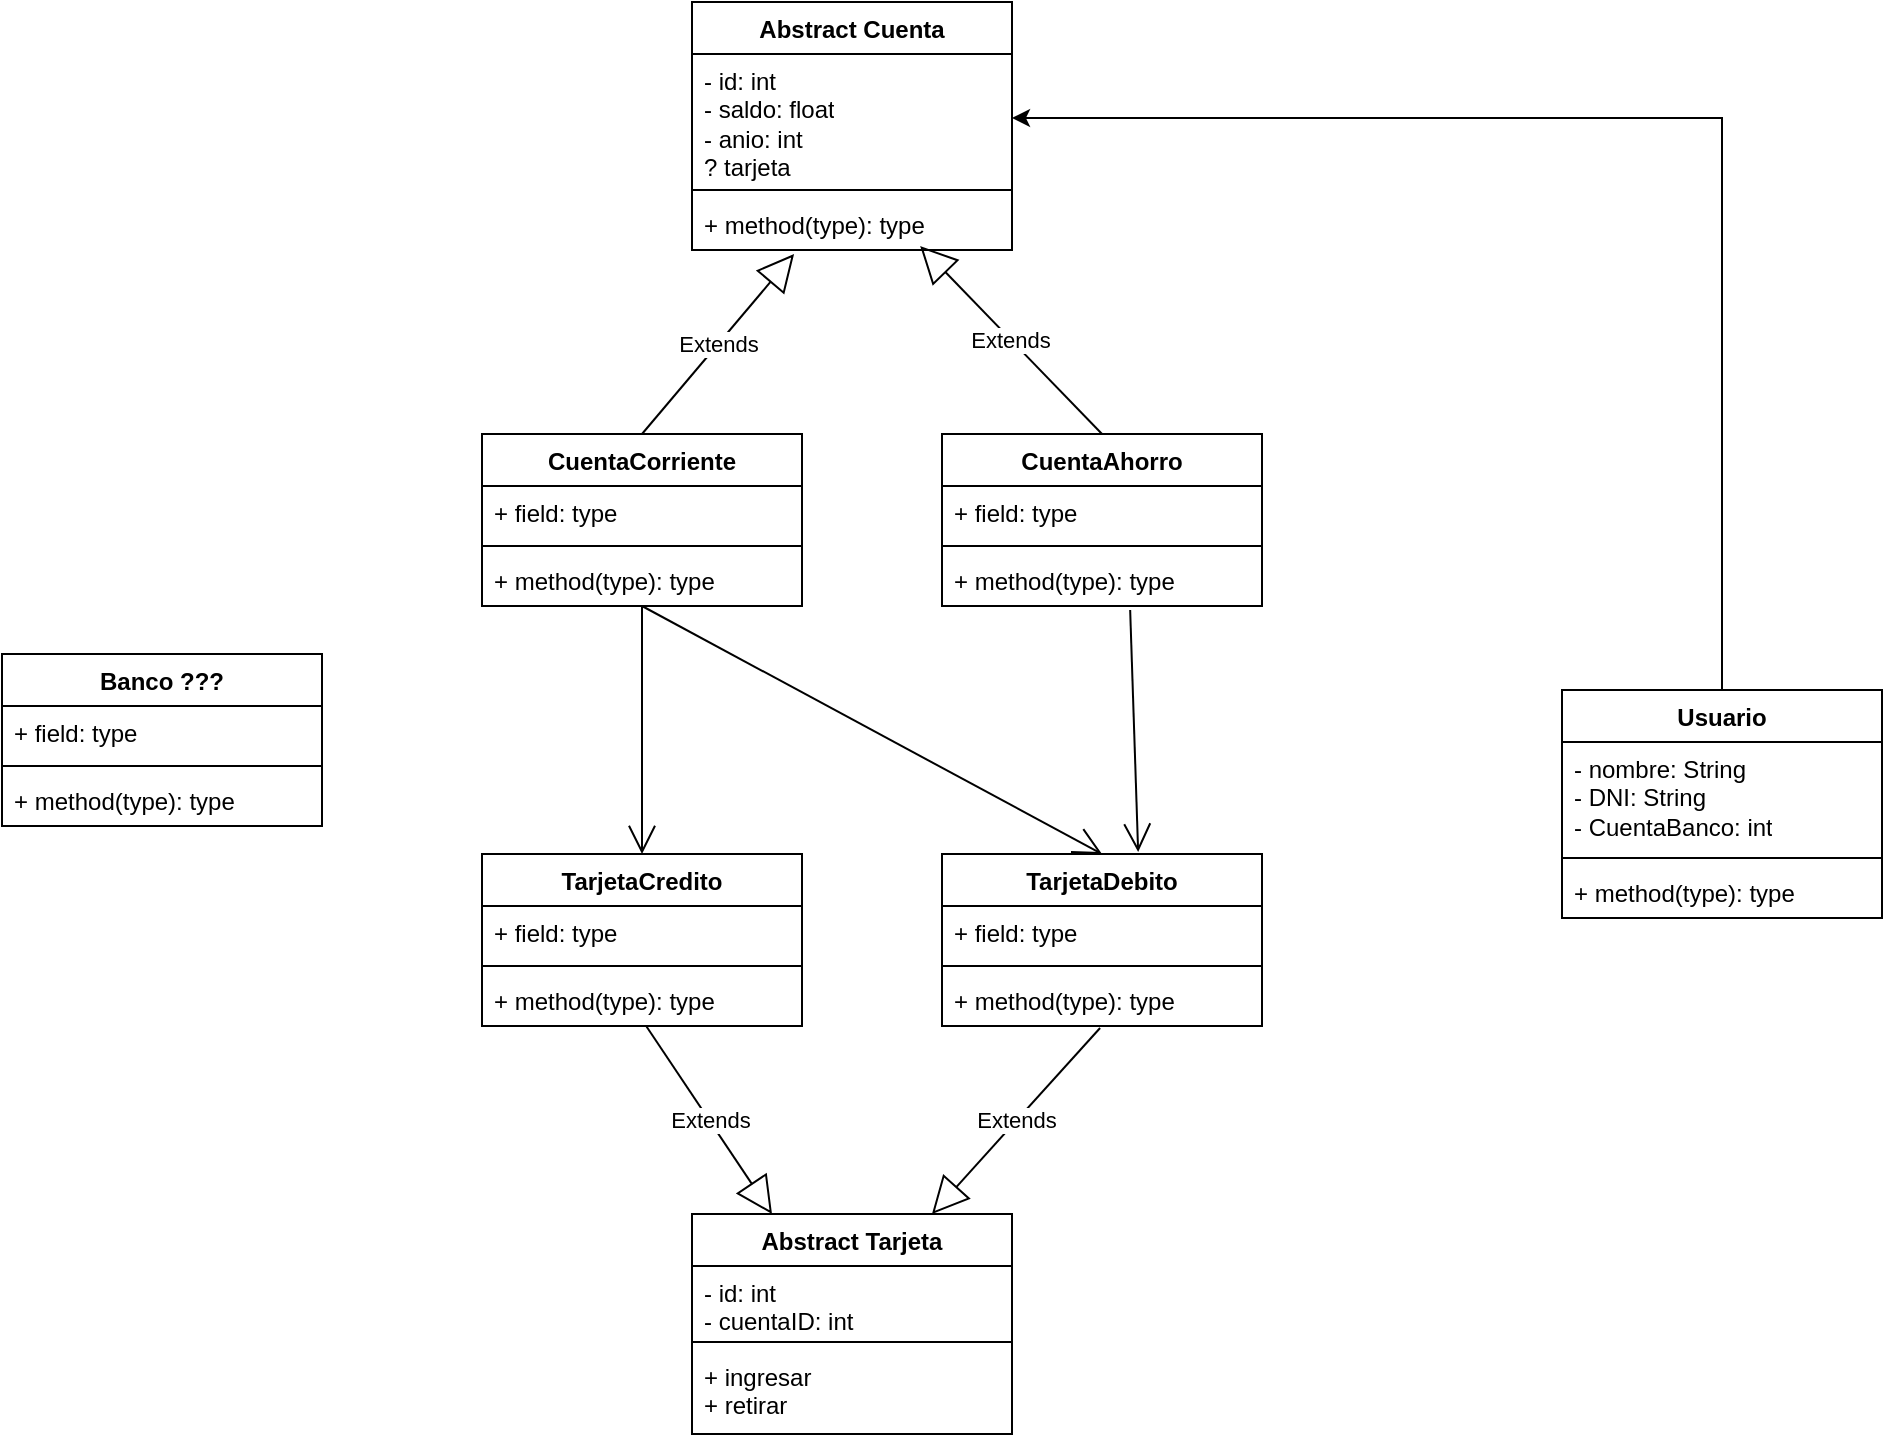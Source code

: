 <mxfile version="24.4.14" type="device">
  <diagram name="Página-1" id="jQjI7SrMtNe2loCc61yf">
    <mxGraphModel dx="1674" dy="814" grid="1" gridSize="10" guides="1" tooltips="1" connect="1" arrows="1" fold="1" page="1" pageScale="1" pageWidth="827" pageHeight="1169" math="0" shadow="0">
      <root>
        <mxCell id="0" />
        <mxCell id="1" parent="0" />
        <mxCell id="ISkzdAx0287mGwte3rw3-41" style="edgeStyle=orthogonalEdgeStyle;rounded=0;orthogonalLoop=1;jettySize=auto;html=1;entryX=1;entryY=0.5;entryDx=0;entryDy=0;" edge="1" parent="1" source="ISkzdAx0287mGwte3rw3-1" target="ISkzdAx0287mGwte3rw3-6">
          <mxGeometry relative="1" as="geometry" />
        </mxCell>
        <mxCell id="ISkzdAx0287mGwte3rw3-1" value="Usuario" style="swimlane;fontStyle=1;align=center;verticalAlign=top;childLayout=stackLayout;horizontal=1;startSize=26;horizontalStack=0;resizeParent=1;resizeParentMax=0;resizeLast=0;collapsible=1;marginBottom=0;whiteSpace=wrap;html=1;" vertex="1" parent="1">
          <mxGeometry x="840" y="528" width="160" height="114" as="geometry" />
        </mxCell>
        <mxCell id="ISkzdAx0287mGwte3rw3-2" value="- nombre: String&lt;div&gt;- DNI: String&lt;/div&gt;&lt;div&gt;- CuentaBanco: int&lt;/div&gt;" style="text;strokeColor=none;fillColor=none;align=left;verticalAlign=top;spacingLeft=4;spacingRight=4;overflow=hidden;rotatable=0;points=[[0,0.5],[1,0.5]];portConstraint=eastwest;whiteSpace=wrap;html=1;" vertex="1" parent="ISkzdAx0287mGwte3rw3-1">
          <mxGeometry y="26" width="160" height="54" as="geometry" />
        </mxCell>
        <mxCell id="ISkzdAx0287mGwte3rw3-3" value="" style="line;strokeWidth=1;fillColor=none;align=left;verticalAlign=middle;spacingTop=-1;spacingLeft=3;spacingRight=3;rotatable=0;labelPosition=right;points=[];portConstraint=eastwest;strokeColor=inherit;" vertex="1" parent="ISkzdAx0287mGwte3rw3-1">
          <mxGeometry y="80" width="160" height="8" as="geometry" />
        </mxCell>
        <mxCell id="ISkzdAx0287mGwte3rw3-4" value="+ method(type): type" style="text;strokeColor=none;fillColor=none;align=left;verticalAlign=top;spacingLeft=4;spacingRight=4;overflow=hidden;rotatable=0;points=[[0,0.5],[1,0.5]];portConstraint=eastwest;whiteSpace=wrap;html=1;" vertex="1" parent="ISkzdAx0287mGwte3rw3-1">
          <mxGeometry y="88" width="160" height="26" as="geometry" />
        </mxCell>
        <mxCell id="ISkzdAx0287mGwte3rw3-5" value="Abstract Cuenta" style="swimlane;fontStyle=1;align=center;verticalAlign=top;childLayout=stackLayout;horizontal=1;startSize=26;horizontalStack=0;resizeParent=1;resizeParentMax=0;resizeLast=0;collapsible=1;marginBottom=0;whiteSpace=wrap;html=1;" vertex="1" parent="1">
          <mxGeometry x="405" y="184" width="160" height="124" as="geometry" />
        </mxCell>
        <mxCell id="ISkzdAx0287mGwte3rw3-6" value="- id: int&lt;div&gt;- saldo: float&lt;/div&gt;&lt;div&gt;- anio: int&lt;/div&gt;&lt;div&gt;? tarjeta&lt;/div&gt;" style="text;strokeColor=none;fillColor=none;align=left;verticalAlign=top;spacingLeft=4;spacingRight=4;overflow=hidden;rotatable=0;points=[[0,0.5],[1,0.5]];portConstraint=eastwest;whiteSpace=wrap;html=1;" vertex="1" parent="ISkzdAx0287mGwte3rw3-5">
          <mxGeometry y="26" width="160" height="64" as="geometry" />
        </mxCell>
        <mxCell id="ISkzdAx0287mGwte3rw3-7" value="" style="line;strokeWidth=1;fillColor=none;align=left;verticalAlign=middle;spacingTop=-1;spacingLeft=3;spacingRight=3;rotatable=0;labelPosition=right;points=[];portConstraint=eastwest;strokeColor=inherit;" vertex="1" parent="ISkzdAx0287mGwte3rw3-5">
          <mxGeometry y="90" width="160" height="8" as="geometry" />
        </mxCell>
        <mxCell id="ISkzdAx0287mGwte3rw3-8" value="+ method(type): type" style="text;strokeColor=none;fillColor=none;align=left;verticalAlign=top;spacingLeft=4;spacingRight=4;overflow=hidden;rotatable=0;points=[[0,0.5],[1,0.5]];portConstraint=eastwest;whiteSpace=wrap;html=1;" vertex="1" parent="ISkzdAx0287mGwte3rw3-5">
          <mxGeometry y="98" width="160" height="26" as="geometry" />
        </mxCell>
        <mxCell id="ISkzdAx0287mGwte3rw3-9" value="CuentaCorriente" style="swimlane;fontStyle=1;align=center;verticalAlign=top;childLayout=stackLayout;horizontal=1;startSize=26;horizontalStack=0;resizeParent=1;resizeParentMax=0;resizeLast=0;collapsible=1;marginBottom=0;whiteSpace=wrap;html=1;" vertex="1" parent="1">
          <mxGeometry x="300" y="400" width="160" height="86" as="geometry" />
        </mxCell>
        <mxCell id="ISkzdAx0287mGwte3rw3-10" value="+ field: type" style="text;strokeColor=none;fillColor=none;align=left;verticalAlign=top;spacingLeft=4;spacingRight=4;overflow=hidden;rotatable=0;points=[[0,0.5],[1,0.5]];portConstraint=eastwest;whiteSpace=wrap;html=1;" vertex="1" parent="ISkzdAx0287mGwte3rw3-9">
          <mxGeometry y="26" width="160" height="26" as="geometry" />
        </mxCell>
        <mxCell id="ISkzdAx0287mGwte3rw3-11" value="" style="line;strokeWidth=1;fillColor=none;align=left;verticalAlign=middle;spacingTop=-1;spacingLeft=3;spacingRight=3;rotatable=0;labelPosition=right;points=[];portConstraint=eastwest;strokeColor=inherit;" vertex="1" parent="ISkzdAx0287mGwte3rw3-9">
          <mxGeometry y="52" width="160" height="8" as="geometry" />
        </mxCell>
        <mxCell id="ISkzdAx0287mGwte3rw3-12" value="+ method(type): type" style="text;strokeColor=none;fillColor=none;align=left;verticalAlign=top;spacingLeft=4;spacingRight=4;overflow=hidden;rotatable=0;points=[[0,0.5],[1,0.5]];portConstraint=eastwest;whiteSpace=wrap;html=1;" vertex="1" parent="ISkzdAx0287mGwte3rw3-9">
          <mxGeometry y="60" width="160" height="26" as="geometry" />
        </mxCell>
        <mxCell id="ISkzdAx0287mGwte3rw3-14" value="CuentaAhorro" style="swimlane;fontStyle=1;align=center;verticalAlign=top;childLayout=stackLayout;horizontal=1;startSize=26;horizontalStack=0;resizeParent=1;resizeParentMax=0;resizeLast=0;collapsible=1;marginBottom=0;whiteSpace=wrap;html=1;" vertex="1" parent="1">
          <mxGeometry x="530" y="400" width="160" height="86" as="geometry" />
        </mxCell>
        <mxCell id="ISkzdAx0287mGwte3rw3-15" value="+ field: type" style="text;strokeColor=none;fillColor=none;align=left;verticalAlign=top;spacingLeft=4;spacingRight=4;overflow=hidden;rotatable=0;points=[[0,0.5],[1,0.5]];portConstraint=eastwest;whiteSpace=wrap;html=1;" vertex="1" parent="ISkzdAx0287mGwte3rw3-14">
          <mxGeometry y="26" width="160" height="26" as="geometry" />
        </mxCell>
        <mxCell id="ISkzdAx0287mGwte3rw3-16" value="" style="line;strokeWidth=1;fillColor=none;align=left;verticalAlign=middle;spacingTop=-1;spacingLeft=3;spacingRight=3;rotatable=0;labelPosition=right;points=[];portConstraint=eastwest;strokeColor=inherit;" vertex="1" parent="ISkzdAx0287mGwte3rw3-14">
          <mxGeometry y="52" width="160" height="8" as="geometry" />
        </mxCell>
        <mxCell id="ISkzdAx0287mGwte3rw3-17" value="+ method(type): type" style="text;strokeColor=none;fillColor=none;align=left;verticalAlign=top;spacingLeft=4;spacingRight=4;overflow=hidden;rotatable=0;points=[[0,0.5],[1,0.5]];portConstraint=eastwest;whiteSpace=wrap;html=1;" vertex="1" parent="ISkzdAx0287mGwte3rw3-14">
          <mxGeometry y="60" width="160" height="26" as="geometry" />
        </mxCell>
        <mxCell id="ISkzdAx0287mGwte3rw3-18" value="Extends" style="endArrow=block;endSize=16;endFill=0;html=1;rounded=0;entryX=0.319;entryY=1.077;entryDx=0;entryDy=0;entryPerimeter=0;exitX=0.5;exitY=0;exitDx=0;exitDy=0;" edge="1" parent="1" source="ISkzdAx0287mGwte3rw3-9" target="ISkzdAx0287mGwte3rw3-8">
          <mxGeometry width="160" relative="1" as="geometry">
            <mxPoint x="360" y="330" as="sourcePoint" />
            <mxPoint x="520" y="330" as="targetPoint" />
          </mxGeometry>
        </mxCell>
        <mxCell id="ISkzdAx0287mGwte3rw3-19" value="Extends" style="endArrow=block;endSize=16;endFill=0;html=1;rounded=0;entryX=0.713;entryY=0.923;entryDx=0;entryDy=0;entryPerimeter=0;exitX=0.5;exitY=0;exitDx=0;exitDy=0;" edge="1" parent="1" source="ISkzdAx0287mGwte3rw3-14" target="ISkzdAx0287mGwte3rw3-8">
          <mxGeometry width="160" relative="1" as="geometry">
            <mxPoint x="350" y="370" as="sourcePoint" />
            <mxPoint x="461" y="310" as="targetPoint" />
          </mxGeometry>
        </mxCell>
        <mxCell id="ISkzdAx0287mGwte3rw3-20" value="Abstract Tarjeta" style="swimlane;fontStyle=1;align=center;verticalAlign=top;childLayout=stackLayout;horizontal=1;startSize=26;horizontalStack=0;resizeParent=1;resizeParentMax=0;resizeLast=0;collapsible=1;marginBottom=0;whiteSpace=wrap;html=1;" vertex="1" parent="1">
          <mxGeometry x="405" y="790" width="160" height="110" as="geometry" />
        </mxCell>
        <mxCell id="ISkzdAx0287mGwte3rw3-21" value="- id: int&lt;div&gt;- cuentaID: int&lt;/div&gt;" style="text;strokeColor=none;fillColor=none;align=left;verticalAlign=top;spacingLeft=4;spacingRight=4;overflow=hidden;rotatable=0;points=[[0,0.5],[1,0.5]];portConstraint=eastwest;whiteSpace=wrap;html=1;" vertex="1" parent="ISkzdAx0287mGwte3rw3-20">
          <mxGeometry y="26" width="160" height="34" as="geometry" />
        </mxCell>
        <mxCell id="ISkzdAx0287mGwte3rw3-22" value="" style="line;strokeWidth=1;fillColor=none;align=left;verticalAlign=middle;spacingTop=-1;spacingLeft=3;spacingRight=3;rotatable=0;labelPosition=right;points=[];portConstraint=eastwest;strokeColor=inherit;" vertex="1" parent="ISkzdAx0287mGwte3rw3-20">
          <mxGeometry y="60" width="160" height="8" as="geometry" />
        </mxCell>
        <mxCell id="ISkzdAx0287mGwte3rw3-23" value="+ ingresar&lt;div&gt;+ retirar&lt;/div&gt;" style="text;strokeColor=none;fillColor=none;align=left;verticalAlign=top;spacingLeft=4;spacingRight=4;overflow=hidden;rotatable=0;points=[[0,0.5],[1,0.5]];portConstraint=eastwest;whiteSpace=wrap;html=1;" vertex="1" parent="ISkzdAx0287mGwte3rw3-20">
          <mxGeometry y="68" width="160" height="42" as="geometry" />
        </mxCell>
        <mxCell id="ISkzdAx0287mGwte3rw3-24" value="TarjetaDebito" style="swimlane;fontStyle=1;align=center;verticalAlign=top;childLayout=stackLayout;horizontal=1;startSize=26;horizontalStack=0;resizeParent=1;resizeParentMax=0;resizeLast=0;collapsible=1;marginBottom=0;whiteSpace=wrap;html=1;" vertex="1" parent="1">
          <mxGeometry x="530" y="610" width="160" height="86" as="geometry" />
        </mxCell>
        <mxCell id="ISkzdAx0287mGwte3rw3-25" value="+ field: type" style="text;strokeColor=none;fillColor=none;align=left;verticalAlign=top;spacingLeft=4;spacingRight=4;overflow=hidden;rotatable=0;points=[[0,0.5],[1,0.5]];portConstraint=eastwest;whiteSpace=wrap;html=1;" vertex="1" parent="ISkzdAx0287mGwte3rw3-24">
          <mxGeometry y="26" width="160" height="26" as="geometry" />
        </mxCell>
        <mxCell id="ISkzdAx0287mGwte3rw3-26" value="" style="line;strokeWidth=1;fillColor=none;align=left;verticalAlign=middle;spacingTop=-1;spacingLeft=3;spacingRight=3;rotatable=0;labelPosition=right;points=[];portConstraint=eastwest;strokeColor=inherit;" vertex="1" parent="ISkzdAx0287mGwte3rw3-24">
          <mxGeometry y="52" width="160" height="8" as="geometry" />
        </mxCell>
        <mxCell id="ISkzdAx0287mGwte3rw3-27" value="+ method(type): type" style="text;strokeColor=none;fillColor=none;align=left;verticalAlign=top;spacingLeft=4;spacingRight=4;overflow=hidden;rotatable=0;points=[[0,0.5],[1,0.5]];portConstraint=eastwest;whiteSpace=wrap;html=1;" vertex="1" parent="ISkzdAx0287mGwte3rw3-24">
          <mxGeometry y="60" width="160" height="26" as="geometry" />
        </mxCell>
        <mxCell id="ISkzdAx0287mGwte3rw3-28" value="TarjetaCredito" style="swimlane;fontStyle=1;align=center;verticalAlign=top;childLayout=stackLayout;horizontal=1;startSize=26;horizontalStack=0;resizeParent=1;resizeParentMax=0;resizeLast=0;collapsible=1;marginBottom=0;whiteSpace=wrap;html=1;" vertex="1" parent="1">
          <mxGeometry x="300" y="610" width="160" height="86" as="geometry" />
        </mxCell>
        <mxCell id="ISkzdAx0287mGwte3rw3-29" value="+ field: type" style="text;strokeColor=none;fillColor=none;align=left;verticalAlign=top;spacingLeft=4;spacingRight=4;overflow=hidden;rotatable=0;points=[[0,0.5],[1,0.5]];portConstraint=eastwest;whiteSpace=wrap;html=1;" vertex="1" parent="ISkzdAx0287mGwte3rw3-28">
          <mxGeometry y="26" width="160" height="26" as="geometry" />
        </mxCell>
        <mxCell id="ISkzdAx0287mGwte3rw3-30" value="" style="line;strokeWidth=1;fillColor=none;align=left;verticalAlign=middle;spacingTop=-1;spacingLeft=3;spacingRight=3;rotatable=0;labelPosition=right;points=[];portConstraint=eastwest;strokeColor=inherit;" vertex="1" parent="ISkzdAx0287mGwte3rw3-28">
          <mxGeometry y="52" width="160" height="8" as="geometry" />
        </mxCell>
        <mxCell id="ISkzdAx0287mGwte3rw3-31" value="+ method(type): type" style="text;strokeColor=none;fillColor=none;align=left;verticalAlign=top;spacingLeft=4;spacingRight=4;overflow=hidden;rotatable=0;points=[[0,0.5],[1,0.5]];portConstraint=eastwest;whiteSpace=wrap;html=1;" vertex="1" parent="ISkzdAx0287mGwte3rw3-28">
          <mxGeometry y="60" width="160" height="26" as="geometry" />
        </mxCell>
        <mxCell id="ISkzdAx0287mGwte3rw3-32" value="Extends" style="endArrow=block;endSize=16;endFill=0;html=1;rounded=0;exitX=0.494;exitY=1.038;exitDx=0;exitDy=0;exitPerimeter=0;entryX=0.75;entryY=0;entryDx=0;entryDy=0;" edge="1" parent="1" source="ISkzdAx0287mGwte3rw3-27" target="ISkzdAx0287mGwte3rw3-20">
          <mxGeometry width="160" relative="1" as="geometry">
            <mxPoint x="-125" y="640" as="sourcePoint" />
            <mxPoint x="540" y="750" as="targetPoint" />
          </mxGeometry>
        </mxCell>
        <mxCell id="ISkzdAx0287mGwte3rw3-33" value="Extends" style="endArrow=block;endSize=16;endFill=0;html=1;rounded=0;entryX=0.25;entryY=0;entryDx=0;entryDy=0;exitX=0.513;exitY=1;exitDx=0;exitDy=0;exitPerimeter=0;" edge="1" parent="1" source="ISkzdAx0287mGwte3rw3-31" target="ISkzdAx0287mGwte3rw3-20">
          <mxGeometry width="160" relative="1" as="geometry">
            <mxPoint x="565" y="630" as="sourcePoint" />
            <mxPoint x="656" y="512" as="targetPoint" />
          </mxGeometry>
        </mxCell>
        <mxCell id="ISkzdAx0287mGwte3rw3-34" value="Banco ???" style="swimlane;fontStyle=1;align=center;verticalAlign=top;childLayout=stackLayout;horizontal=1;startSize=26;horizontalStack=0;resizeParent=1;resizeParentMax=0;resizeLast=0;collapsible=1;marginBottom=0;whiteSpace=wrap;html=1;" vertex="1" parent="1">
          <mxGeometry x="60" y="510" width="160" height="86" as="geometry" />
        </mxCell>
        <mxCell id="ISkzdAx0287mGwte3rw3-35" value="+ field: type" style="text;strokeColor=none;fillColor=none;align=left;verticalAlign=top;spacingLeft=4;spacingRight=4;overflow=hidden;rotatable=0;points=[[0,0.5],[1,0.5]];portConstraint=eastwest;whiteSpace=wrap;html=1;" vertex="1" parent="ISkzdAx0287mGwte3rw3-34">
          <mxGeometry y="26" width="160" height="26" as="geometry" />
        </mxCell>
        <mxCell id="ISkzdAx0287mGwte3rw3-36" value="" style="line;strokeWidth=1;fillColor=none;align=left;verticalAlign=middle;spacingTop=-1;spacingLeft=3;spacingRight=3;rotatable=0;labelPosition=right;points=[];portConstraint=eastwest;strokeColor=inherit;" vertex="1" parent="ISkzdAx0287mGwte3rw3-34">
          <mxGeometry y="52" width="160" height="8" as="geometry" />
        </mxCell>
        <mxCell id="ISkzdAx0287mGwte3rw3-37" value="+ method(type): type" style="text;strokeColor=none;fillColor=none;align=left;verticalAlign=top;spacingLeft=4;spacingRight=4;overflow=hidden;rotatable=0;points=[[0,0.5],[1,0.5]];portConstraint=eastwest;whiteSpace=wrap;html=1;" vertex="1" parent="ISkzdAx0287mGwte3rw3-34">
          <mxGeometry y="60" width="160" height="26" as="geometry" />
        </mxCell>
        <mxCell id="ISkzdAx0287mGwte3rw3-38" value="" style="endArrow=open;endFill=1;endSize=12;html=1;rounded=0;exitX=0.5;exitY=1;exitDx=0;exitDy=0;exitPerimeter=0;entryX=0.5;entryY=0;entryDx=0;entryDy=0;" edge="1" parent="1" source="ISkzdAx0287mGwte3rw3-12" target="ISkzdAx0287mGwte3rw3-28">
          <mxGeometry width="160" relative="1" as="geometry">
            <mxPoint x="300" y="541.5" as="sourcePoint" />
            <mxPoint x="460" y="541.5" as="targetPoint" />
          </mxGeometry>
        </mxCell>
        <mxCell id="ISkzdAx0287mGwte3rw3-39" value="" style="endArrow=open;endFill=1;endSize=12;html=1;rounded=0;exitX=0.5;exitY=1;exitDx=0;exitDy=0;exitPerimeter=0;entryX=0.5;entryY=0;entryDx=0;entryDy=0;" edge="1" parent="1" source="ISkzdAx0287mGwte3rw3-12" target="ISkzdAx0287mGwte3rw3-24">
          <mxGeometry width="160" relative="1" as="geometry">
            <mxPoint x="390" y="496" as="sourcePoint" />
            <mxPoint x="390" y="620" as="targetPoint" />
          </mxGeometry>
        </mxCell>
        <mxCell id="ISkzdAx0287mGwte3rw3-40" value="" style="endArrow=open;endFill=1;endSize=12;html=1;rounded=0;exitX=0.588;exitY=1.077;exitDx=0;exitDy=0;exitPerimeter=0;entryX=0.613;entryY=-0.012;entryDx=0;entryDy=0;entryPerimeter=0;" edge="1" parent="1" source="ISkzdAx0287mGwte3rw3-17" target="ISkzdAx0287mGwte3rw3-24">
          <mxGeometry width="160" relative="1" as="geometry">
            <mxPoint x="610" y="510" as="sourcePoint" />
            <mxPoint x="840" y="634" as="targetPoint" />
          </mxGeometry>
        </mxCell>
      </root>
    </mxGraphModel>
  </diagram>
</mxfile>
